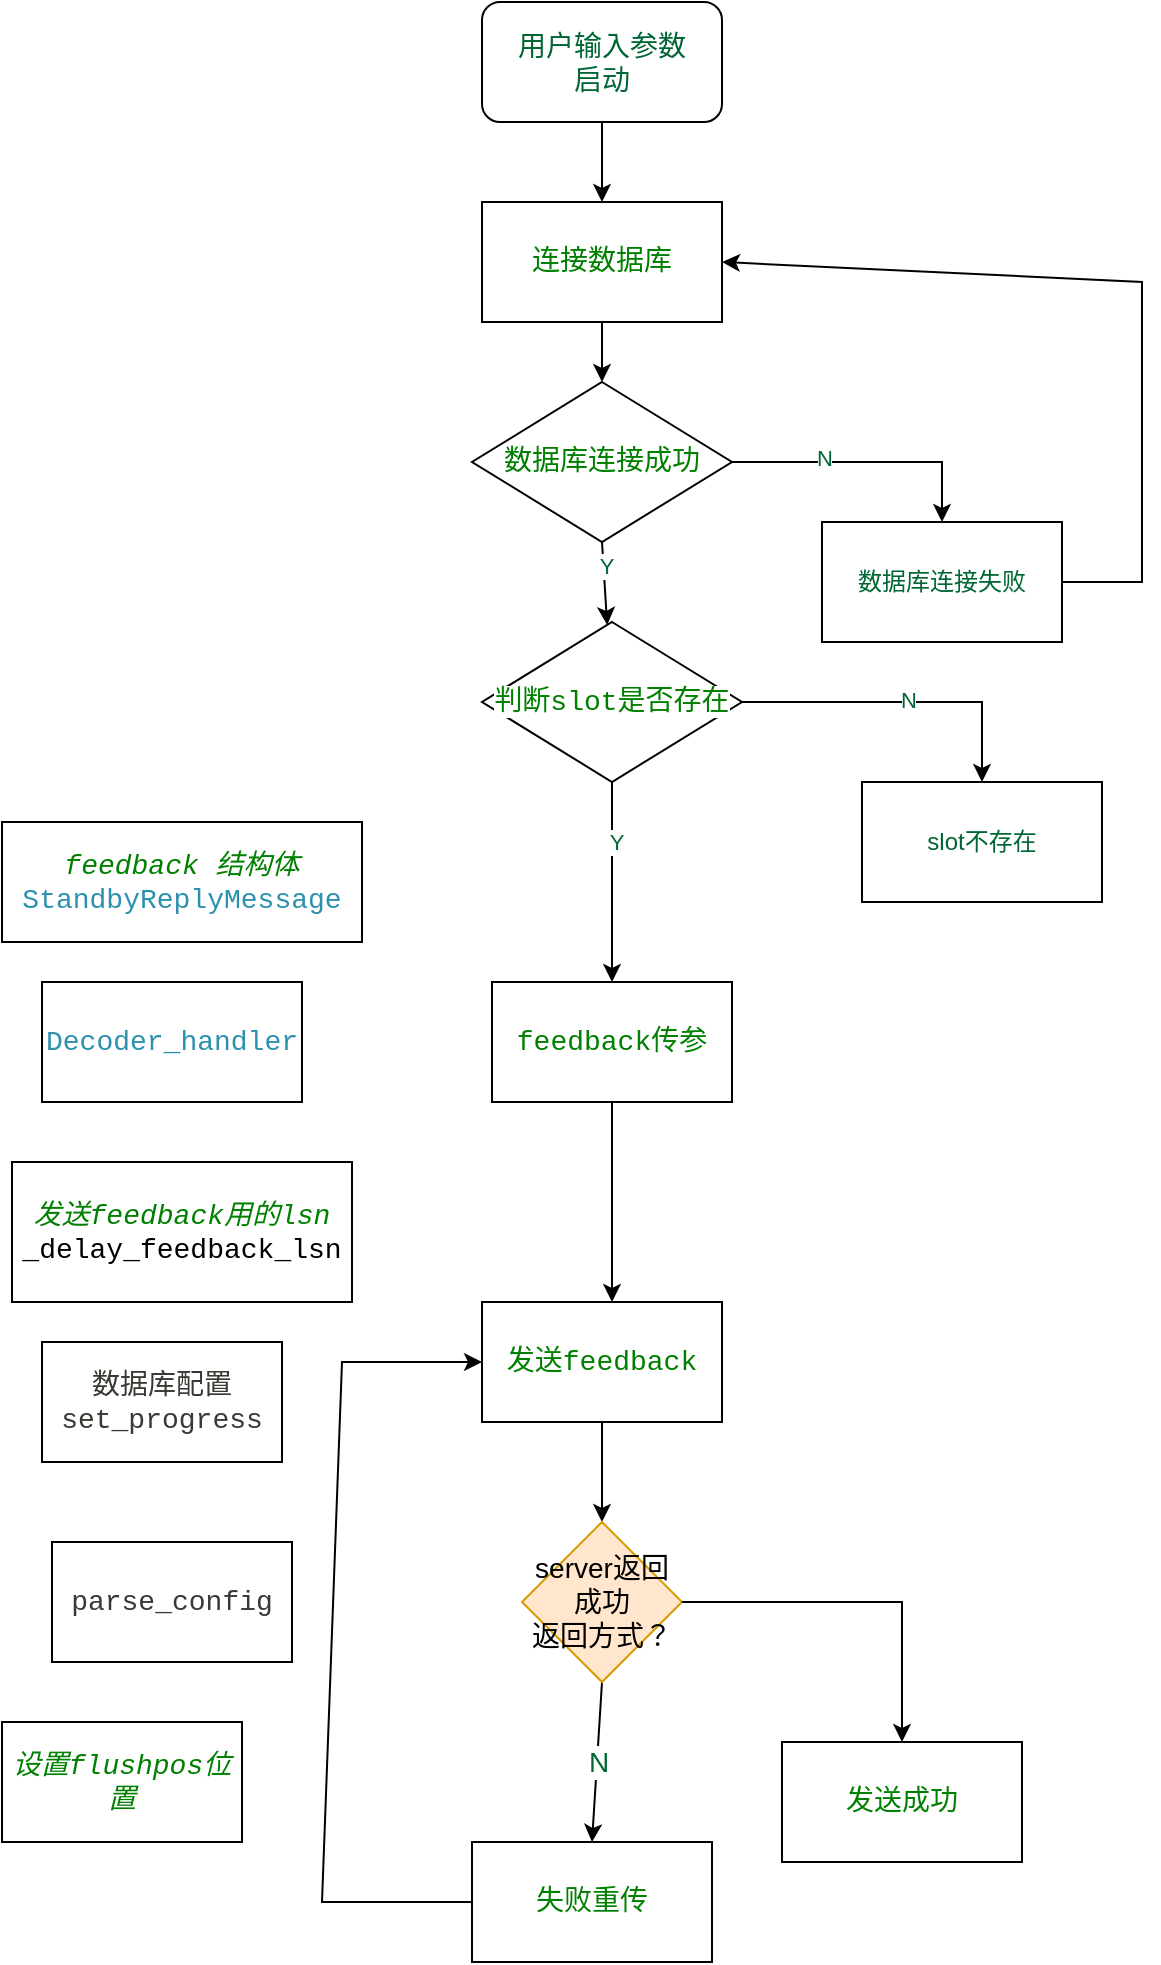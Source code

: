 <mxfile version="16.5.5" type="github">
  <diagram id="8wuS3CluTvJ87NTqqrw9" name="Page-1">
    <mxGraphModel dx="852" dy="1769" grid="1" gridSize="10" guides="1" tooltips="1" connect="1" arrows="1" fold="1" page="1" pageScale="1" pageWidth="827" pageHeight="1169" math="0" shadow="0">
      <root>
        <mxCell id="0" />
        <mxCell id="1" parent="0" />
        <mxCell id="McrKwHC-fK2BQCFGX_JN-1" value="&lt;span style=&quot;color: rgb(0 , 128 , 0) ; font-family: &amp;#34;consolas&amp;#34; , &amp;#34;menlo&amp;#34; , &amp;#34;courier&amp;#34; , monospace ; font-size: 14px ; font-style: italic ; background-color: rgb(255 , 255 , 255)&quot;&gt;feedback 结构体&lt;br&gt;&lt;/span&gt;&lt;span style=&quot;color: rgb(43 , 145 , 175) ; font-family: &amp;#34;consolas&amp;#34; , &amp;#34;menlo&amp;#34; , &amp;#34;courier&amp;#34; , monospace ; font-size: 14px ; background-color: rgb(255 , 255 , 255)&quot;&gt;StandbyReplyMessage&lt;/span&gt;&lt;span style=&quot;color: rgb(0 , 128 , 0) ; font-family: &amp;#34;consolas&amp;#34; , &amp;#34;menlo&amp;#34; , &amp;#34;courier&amp;#34; , monospace ; font-size: 14px ; font-style: italic ; background-color: rgb(255 , 255 , 255)&quot;&gt;&lt;br&gt;&lt;/span&gt;" style="rounded=0;whiteSpace=wrap;html=1;" vertex="1" parent="1">
          <mxGeometry x="80" y="360" width="180" height="60" as="geometry" />
        </mxCell>
        <mxCell id="McrKwHC-fK2BQCFGX_JN-2" value="&lt;span style=&quot;color: rgb(43 , 145 , 175) ; font-family: &amp;#34;consolas&amp;#34; , &amp;#34;menlo&amp;#34; , &amp;#34;courier&amp;#34; , monospace ; font-size: 14px ; background-color: rgb(255 , 255 , 255)&quot;&gt;Decoder_handler&lt;/span&gt;" style="rounded=0;whiteSpace=wrap;html=1;" vertex="1" parent="1">
          <mxGeometry x="100" y="440" width="130" height="60" as="geometry" />
        </mxCell>
        <mxCell id="McrKwHC-fK2BQCFGX_JN-3" value="&lt;span style=&quot;color: rgb(0 , 128 , 0) ; font-family: &amp;#34;consolas&amp;#34; , &amp;#34;menlo&amp;#34; , &amp;#34;courier&amp;#34; , monospace ; font-size: 14px ; font-style: italic ; background-color: rgb(255 , 255 , 255)&quot;&gt;发送feedback用的lsn&lt;br&gt;&lt;/span&gt;&lt;span style=&quot;font-family: &amp;#34;consolas&amp;#34; , &amp;#34;menlo&amp;#34; , &amp;#34;courier&amp;#34; , monospace ; font-size: 14px ; background-color: rgb(255 , 255 , 255)&quot;&gt;_delay_feedback_lsn&lt;/span&gt;&lt;span style=&quot;color: rgb(0 , 128 , 0) ; font-family: &amp;#34;consolas&amp;#34; , &amp;#34;menlo&amp;#34; , &amp;#34;courier&amp;#34; , monospace ; font-size: 14px ; font-style: italic ; background-color: rgb(255 , 255 , 255)&quot;&gt;&lt;br&gt;&lt;/span&gt;" style="rounded=0;whiteSpace=wrap;html=1;" vertex="1" parent="1">
          <mxGeometry x="85" y="530" width="170" height="70" as="geometry" />
        </mxCell>
        <mxCell id="McrKwHC-fK2BQCFGX_JN-4" value="&lt;span style=&quot;color: rgb(57 , 58 , 52) ; font-family: &amp;#34;consolas&amp;#34; , &amp;#34;menlo&amp;#34; , &amp;#34;courier&amp;#34; , monospace ; font-size: 14px ; background-color: rgb(255 , 255 , 255)&quot;&gt;数据库配置set_progress&lt;/span&gt;" style="rounded=0;whiteSpace=wrap;html=1;" vertex="1" parent="1">
          <mxGeometry x="100" y="620" width="120" height="60" as="geometry" />
        </mxCell>
        <mxCell id="McrKwHC-fK2BQCFGX_JN-5" value="&lt;span style=&quot;color: rgb(57 , 58 , 52) ; font-family: &amp;#34;consolas&amp;#34; , &amp;#34;menlo&amp;#34; , &amp;#34;courier&amp;#34; , monospace ; font-size: 14px ; background-color: rgb(255 , 255 , 255)&quot;&gt;parse_config&lt;/span&gt;" style="rounded=0;whiteSpace=wrap;html=1;" vertex="1" parent="1">
          <mxGeometry x="105" y="720" width="120" height="60" as="geometry" />
        </mxCell>
        <mxCell id="McrKwHC-fK2BQCFGX_JN-6" value="&lt;span style=&quot;color: rgb(0 , 128 , 0) ; font-family: &amp;#34;consolas&amp;#34; , &amp;#34;menlo&amp;#34; , &amp;#34;courier&amp;#34; , monospace ; font-size: 14px ; font-style: italic ; background-color: rgb(255 , 255 , 255)&quot;&gt;设置flushpos位置&lt;/span&gt;" style="rounded=0;whiteSpace=wrap;html=1;" vertex="1" parent="1">
          <mxGeometry x="80" y="810" width="120" height="60" as="geometry" />
        </mxCell>
        <mxCell id="McrKwHC-fK2BQCFGX_JN-7" value="&lt;font color=&quot;#008000&quot; face=&quot;consolas, menlo, courier, monospace&quot;&gt;&lt;span style=&quot;font-size: 14px ; background-color: rgb(255 , 255 , 255)&quot;&gt;feedback传参&lt;/span&gt;&lt;/font&gt;" style="rounded=0;whiteSpace=wrap;html=1;" vertex="1" parent="1">
          <mxGeometry x="325" y="440" width="120" height="60" as="geometry" />
        </mxCell>
        <mxCell id="McrKwHC-fK2BQCFGX_JN-10" value="&lt;font color=&quot;#008000&quot; face=&quot;consolas, menlo, courier, monospace&quot;&gt;&lt;span style=&quot;font-size: 14px ; background-color: rgb(255 , 255 , 255)&quot;&gt;连接数据库&lt;/span&gt;&lt;/font&gt;" style="rounded=0;whiteSpace=wrap;html=1;" vertex="1" parent="1">
          <mxGeometry x="320" y="50" width="120" height="60" as="geometry" />
        </mxCell>
        <mxCell id="McrKwHC-fK2BQCFGX_JN-12" value="&lt;span style=&quot;color: rgb(0 , 128 , 0) ; font-family: &amp;#34;consolas&amp;#34; , &amp;#34;menlo&amp;#34; , &amp;#34;courier&amp;#34; , monospace ; font-size: 14px ; background-color: rgb(255 , 255 , 255)&quot;&gt;判断slot是否存在&lt;/span&gt;" style="rhombus;whiteSpace=wrap;html=1;fontColor=#006633;" vertex="1" parent="1">
          <mxGeometry x="320" y="260" width="130" height="80" as="geometry" />
        </mxCell>
        <mxCell id="McrKwHC-fK2BQCFGX_JN-13" value="" style="endArrow=classic;html=1;rounded=0;fontColor=#006633;exitX=0.5;exitY=1;exitDx=0;exitDy=0;entryX=0.5;entryY=0;entryDx=0;entryDy=0;" edge="1" parent="1" source="McrKwHC-fK2BQCFGX_JN-10">
          <mxGeometry width="50" height="50" relative="1" as="geometry">
            <mxPoint x="470" y="160" as="sourcePoint" />
            <mxPoint x="380" y="140" as="targetPoint" />
          </mxGeometry>
        </mxCell>
        <mxCell id="McrKwHC-fK2BQCFGX_JN-14" value="" style="endArrow=classic;html=1;rounded=0;fontColor=#006633;exitX=0.5;exitY=1;exitDx=0;exitDy=0;entryX=0.5;entryY=0;entryDx=0;entryDy=0;" edge="1" parent="1" source="McrKwHC-fK2BQCFGX_JN-12" target="McrKwHC-fK2BQCFGX_JN-7">
          <mxGeometry width="50" height="50" relative="1" as="geometry">
            <mxPoint x="560" y="240" as="sourcePoint" />
            <mxPoint x="385" y="390" as="targetPoint" />
          </mxGeometry>
        </mxCell>
        <mxCell id="McrKwHC-fK2BQCFGX_JN-16" value="Y" style="edgeLabel;html=1;align=center;verticalAlign=middle;resizable=0;points=[];fontColor=#006633;" vertex="1" connectable="0" parent="McrKwHC-fK2BQCFGX_JN-14">
          <mxGeometry x="-0.4" y="2" relative="1" as="geometry">
            <mxPoint as="offset" />
          </mxGeometry>
        </mxCell>
        <mxCell id="McrKwHC-fK2BQCFGX_JN-17" value="slot不存在" style="rounded=0;whiteSpace=wrap;html=1;fontColor=#006633;" vertex="1" parent="1">
          <mxGeometry x="510" y="340" width="120" height="60" as="geometry" />
        </mxCell>
        <mxCell id="McrKwHC-fK2BQCFGX_JN-18" value="" style="endArrow=classic;html=1;rounded=0;fontColor=#006633;entryX=0.5;entryY=0;entryDx=0;entryDy=0;exitX=1;exitY=0.5;exitDx=0;exitDy=0;" edge="1" parent="1" source="McrKwHC-fK2BQCFGX_JN-12" target="McrKwHC-fK2BQCFGX_JN-17">
          <mxGeometry width="50" height="50" relative="1" as="geometry">
            <mxPoint x="450" y="160" as="sourcePoint" />
            <mxPoint x="560" y="130" as="targetPoint" />
            <Array as="points">
              <mxPoint x="570" y="300" />
            </Array>
          </mxGeometry>
        </mxCell>
        <mxCell id="McrKwHC-fK2BQCFGX_JN-19" value="N" style="edgeLabel;html=1;align=center;verticalAlign=middle;resizable=0;points=[];fontColor=#006633;" vertex="1" connectable="0" parent="McrKwHC-fK2BQCFGX_JN-18">
          <mxGeometry x="0.04" y="1" relative="1" as="geometry">
            <mxPoint as="offset" />
          </mxGeometry>
        </mxCell>
        <mxCell id="McrKwHC-fK2BQCFGX_JN-21" value="&lt;font color=&quot;#008000&quot; face=&quot;consolas, menlo, courier, monospace&quot;&gt;&lt;span style=&quot;font-size: 14px ; background-color: rgb(255 , 255 , 255)&quot;&gt;数据库连接成功&lt;/span&gt;&lt;/font&gt;" style="rhombus;whiteSpace=wrap;html=1;fontColor=#006633;" vertex="1" parent="1">
          <mxGeometry x="315" y="140" width="130" height="80" as="geometry" />
        </mxCell>
        <mxCell id="McrKwHC-fK2BQCFGX_JN-22" value="" style="endArrow=classic;html=1;rounded=0;fontColor=#006633;exitX=0.5;exitY=1;exitDx=0;exitDy=0;" edge="1" parent="1" source="McrKwHC-fK2BQCFGX_JN-21" target="McrKwHC-fK2BQCFGX_JN-12">
          <mxGeometry width="50" height="50" relative="1" as="geometry">
            <mxPoint x="560" y="180" as="sourcePoint" />
            <mxPoint x="610" y="130" as="targetPoint" />
          </mxGeometry>
        </mxCell>
        <mxCell id="McrKwHC-fK2BQCFGX_JN-23" value="Y" style="edgeLabel;html=1;align=center;verticalAlign=middle;resizable=0;points=[];fontColor=#006633;" vertex="1" connectable="0" parent="McrKwHC-fK2BQCFGX_JN-22">
          <mxGeometry x="-0.418" y="1" relative="1" as="geometry">
            <mxPoint as="offset" />
          </mxGeometry>
        </mxCell>
        <mxCell id="McrKwHC-fK2BQCFGX_JN-24" value="数据库连接失败" style="rounded=0;whiteSpace=wrap;html=1;fontColor=#006633;" vertex="1" parent="1">
          <mxGeometry x="490" y="210" width="120" height="60" as="geometry" />
        </mxCell>
        <mxCell id="McrKwHC-fK2BQCFGX_JN-25" value="" style="endArrow=classic;html=1;rounded=0;fontColor=#006633;exitX=1;exitY=0.5;exitDx=0;exitDy=0;entryX=0.5;entryY=0;entryDx=0;entryDy=0;" edge="1" parent="1" source="McrKwHC-fK2BQCFGX_JN-21" target="McrKwHC-fK2BQCFGX_JN-24">
          <mxGeometry width="50" height="50" relative="1" as="geometry">
            <mxPoint x="490" y="180" as="sourcePoint" />
            <mxPoint x="540" y="130" as="targetPoint" />
            <Array as="points">
              <mxPoint x="550" y="180" />
            </Array>
          </mxGeometry>
        </mxCell>
        <mxCell id="McrKwHC-fK2BQCFGX_JN-26" value="N" style="edgeLabel;html=1;align=center;verticalAlign=middle;resizable=0;points=[];fontColor=#006633;" vertex="1" connectable="0" parent="McrKwHC-fK2BQCFGX_JN-25">
          <mxGeometry x="-0.321" y="2" relative="1" as="geometry">
            <mxPoint as="offset" />
          </mxGeometry>
        </mxCell>
        <mxCell id="McrKwHC-fK2BQCFGX_JN-28" value="&lt;span style=&quot;color: rgb(0 , 128 , 0) ; font-family: &amp;#34;consolas&amp;#34; , &amp;#34;menlo&amp;#34; , &amp;#34;courier&amp;#34; , monospace ; font-size: 14px ; background-color: rgb(255 , 255 , 255)&quot;&gt;失败重传&lt;/span&gt;" style="rounded=0;whiteSpace=wrap;html=1;" vertex="1" parent="1">
          <mxGeometry x="315" y="870" width="120" height="60" as="geometry" />
        </mxCell>
        <mxCell id="McrKwHC-fK2BQCFGX_JN-29" value="" style="endArrow=classic;html=1;rounded=0;fontColor=#006633;exitX=0.5;exitY=1;exitDx=0;exitDy=0;entryX=0.5;entryY=0;entryDx=0;entryDy=0;" edge="1" parent="1" source="McrKwHC-fK2BQCFGX_JN-7">
          <mxGeometry width="50" height="50" relative="1" as="geometry">
            <mxPoint x="500" y="610" as="sourcePoint" />
            <mxPoint x="385" y="600" as="targetPoint" />
          </mxGeometry>
        </mxCell>
        <mxCell id="McrKwHC-fK2BQCFGX_JN-30" value="&lt;font style=&quot;font-size: 14px&quot;&gt;用户输入参数&lt;br&gt;启动&lt;br&gt;&lt;/font&gt;" style="rounded=1;whiteSpace=wrap;html=1;fontColor=#006633;" vertex="1" parent="1">
          <mxGeometry x="320" y="-50" width="120" height="60" as="geometry" />
        </mxCell>
        <mxCell id="McrKwHC-fK2BQCFGX_JN-31" value="" style="endArrow=classic;html=1;rounded=0;fontColor=#006633;exitX=0.5;exitY=1;exitDx=0;exitDy=0;entryX=0.5;entryY=0;entryDx=0;entryDy=0;" edge="1" parent="1" source="McrKwHC-fK2BQCFGX_JN-30" target="McrKwHC-fK2BQCFGX_JN-10">
          <mxGeometry width="50" height="50" relative="1" as="geometry">
            <mxPoint x="560" y="50" as="sourcePoint" />
            <mxPoint x="610" as="targetPoint" />
          </mxGeometry>
        </mxCell>
        <mxCell id="McrKwHC-fK2BQCFGX_JN-34" value="N" style="endArrow=classic;html=1;rounded=0;fontSize=14;fontColor=#006633;entryX=0.5;entryY=0;entryDx=0;entryDy=0;exitX=0.5;exitY=1;exitDx=0;exitDy=0;" edge="1" parent="1" source="McrKwHC-fK2BQCFGX_JN-40" target="McrKwHC-fK2BQCFGX_JN-28">
          <mxGeometry width="50" height="50" relative="1" as="geometry">
            <mxPoint x="490" y="633" as="sourcePoint" />
            <mxPoint x="380" y="530" as="targetPoint" />
            <Array as="points" />
          </mxGeometry>
        </mxCell>
        <mxCell id="McrKwHC-fK2BQCFGX_JN-36" value="&lt;font color=&quot;#008000&quot; face=&quot;consolas, menlo, courier, monospace&quot;&gt;&lt;span style=&quot;font-size: 14px ; background-color: rgb(255 , 255 , 255)&quot;&gt;发送成功&lt;/span&gt;&lt;/font&gt;" style="rounded=0;whiteSpace=wrap;html=1;" vertex="1" parent="1">
          <mxGeometry x="470" y="820" width="120" height="60" as="geometry" />
        </mxCell>
        <mxCell id="McrKwHC-fK2BQCFGX_JN-37" value="" style="endArrow=classic;html=1;rounded=0;fontSize=14;fontColor=#006633;exitX=0.5;exitY=1;exitDx=0;exitDy=0;" edge="1" parent="1" source="McrKwHC-fK2BQCFGX_JN-39" target="McrKwHC-fK2BQCFGX_JN-40">
          <mxGeometry width="50" height="50" relative="1" as="geometry">
            <mxPoint x="385" y="680" as="sourcePoint" />
            <mxPoint x="450" y="660" as="targetPoint" />
          </mxGeometry>
        </mxCell>
        <mxCell id="McrKwHC-fK2BQCFGX_JN-39" value="&lt;font color=&quot;#008000&quot; face=&quot;consolas, menlo, courier, monospace&quot;&gt;&lt;span style=&quot;font-size: 14px ; background-color: rgb(255 , 255 , 255)&quot;&gt;发送feedback&lt;/span&gt;&lt;/font&gt;" style="rounded=0;whiteSpace=wrap;html=1;" vertex="1" parent="1">
          <mxGeometry x="320" y="600" width="120" height="60" as="geometry" />
        </mxCell>
        <mxCell id="McrKwHC-fK2BQCFGX_JN-40" value="server返回成功&lt;br&gt;返回方式？" style="rhombus;whiteSpace=wrap;html=1;fontSize=14;fillColor=#ffe6cc;strokeColor=#d79b00;" vertex="1" parent="1">
          <mxGeometry x="340" y="710" width="80" height="80" as="geometry" />
        </mxCell>
        <mxCell id="McrKwHC-fK2BQCFGX_JN-41" value="" style="endArrow=classic;html=1;rounded=0;fontSize=14;fontColor=#006633;exitX=1;exitY=0.5;exitDx=0;exitDy=0;entryX=0.5;entryY=0;entryDx=0;entryDy=0;" edge="1" parent="1" source="McrKwHC-fK2BQCFGX_JN-40" target="McrKwHC-fK2BQCFGX_JN-36">
          <mxGeometry width="50" height="50" relative="1" as="geometry">
            <mxPoint x="420" y="830" as="sourcePoint" />
            <mxPoint x="470" y="780" as="targetPoint" />
            <Array as="points">
              <mxPoint x="530" y="750" />
            </Array>
          </mxGeometry>
        </mxCell>
        <mxCell id="McrKwHC-fK2BQCFGX_JN-42" value="" style="endArrow=classic;html=1;rounded=0;fontSize=14;fontColor=#006633;exitX=0;exitY=0.5;exitDx=0;exitDy=0;entryX=0;entryY=0.5;entryDx=0;entryDy=0;" edge="1" parent="1" source="McrKwHC-fK2BQCFGX_JN-28" target="McrKwHC-fK2BQCFGX_JN-39">
          <mxGeometry width="50" height="50" relative="1" as="geometry">
            <mxPoint x="260" y="830" as="sourcePoint" />
            <mxPoint x="310" y="780" as="targetPoint" />
            <Array as="points">
              <mxPoint x="240" y="900" />
              <mxPoint x="250" y="630" />
            </Array>
          </mxGeometry>
        </mxCell>
        <mxCell id="McrKwHC-fK2BQCFGX_JN-44" value="" style="endArrow=classic;html=1;rounded=0;fontSize=14;fontColor=#006633;exitX=1;exitY=0.5;exitDx=0;exitDy=0;entryX=1;entryY=0.5;entryDx=0;entryDy=0;" edge="1" parent="1" source="McrKwHC-fK2BQCFGX_JN-24" target="McrKwHC-fK2BQCFGX_JN-10">
          <mxGeometry width="50" height="50" relative="1" as="geometry">
            <mxPoint x="670" y="230" as="sourcePoint" />
            <mxPoint x="720" y="180" as="targetPoint" />
            <Array as="points">
              <mxPoint x="650" y="240" />
              <mxPoint x="650" y="90" />
            </Array>
          </mxGeometry>
        </mxCell>
      </root>
    </mxGraphModel>
  </diagram>
</mxfile>
